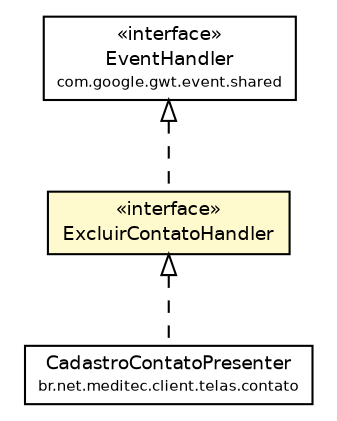 #!/usr/local/bin/dot
#
# Class diagram 
# Generated by UmlGraph version 4.6 (http://www.spinellis.gr/sw/umlgraph)
#

digraph G {
	edge [fontname="Helvetica",fontsize=10,labelfontname="Helvetica",labelfontsize=10];
	node [fontname="Helvetica",fontsize=10,shape=plaintext];
	// br.net.meditec.client.events.ExcluirContatoEvent.ExcluirContatoHandler
	c2614 [label=<<table border="0" cellborder="1" cellspacing="0" cellpadding="2" port="p" bgcolor="lemonChiffon" href="./ExcluirContatoEvent.ExcluirContatoHandler.html">
		<tr><td><table border="0" cellspacing="0" cellpadding="1">
			<tr><td> &laquo;interface&raquo; </td></tr>
			<tr><td> ExcluirContatoHandler </td></tr>
		</table></td></tr>
		</table>>, fontname="Helvetica", fontcolor="black", fontsize=9.0];
	// br.net.meditec.client.telas.contato.CadastroContatoPresenter
	c2633 [label=<<table border="0" cellborder="1" cellspacing="0" cellpadding="2" port="p" href="../telas/contato/CadastroContatoPresenter.html">
		<tr><td><table border="0" cellspacing="0" cellpadding="1">
			<tr><td> CadastroContatoPresenter </td></tr>
			<tr><td><font point-size="7.0"> br.net.meditec.client.telas.contato </font></td></tr>
		</table></td></tr>
		</table>>, fontname="Helvetica", fontcolor="black", fontsize=9.0];
	//br.net.meditec.client.events.ExcluirContatoEvent.ExcluirContatoHandler implements com.google.gwt.event.shared.EventHandler
	c2670:p -> c2614:p [dir=back,arrowtail=empty,style=dashed];
	//br.net.meditec.client.telas.contato.CadastroContatoPresenter implements br.net.meditec.client.events.ExcluirContatoEvent.ExcluirContatoHandler
	c2614:p -> c2633:p [dir=back,arrowtail=empty,style=dashed];
	// com.google.gwt.event.shared.EventHandler
	c2670 [label=<<table border="0" cellborder="1" cellspacing="0" cellpadding="2" port="p" href="http://java.sun.com/j2se/1.4.2/docs/api/com/google/gwt/event/shared/EventHandler.html">
		<tr><td><table border="0" cellspacing="0" cellpadding="1">
			<tr><td> &laquo;interface&raquo; </td></tr>
			<tr><td> EventHandler </td></tr>
			<tr><td><font point-size="7.0"> com.google.gwt.event.shared </font></td></tr>
		</table></td></tr>
		</table>>, fontname="Helvetica", fontcolor="black", fontsize=9.0];
}

